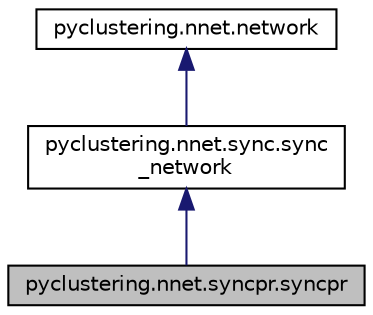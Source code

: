 digraph "pyclustering.nnet.syncpr.syncpr"
{
 // INTERACTIVE_SVG=YES
  edge [fontname="Helvetica",fontsize="10",labelfontname="Helvetica",labelfontsize="10"];
  node [fontname="Helvetica",fontsize="10",shape=record];
  Node0 [label="pyclustering.nnet.syncpr.syncpr",height=0.2,width=0.4,color="black", fillcolor="grey75", style="filled", fontcolor="black"];
  Node1 -> Node0 [dir="back",color="midnightblue",fontsize="10",style="solid",fontname="Helvetica"];
  Node1 [label="pyclustering.nnet.sync.sync\l_network",height=0.2,width=0.4,color="black", fillcolor="white", style="filled",URL="$db/de3/classpyclustering_1_1nnet_1_1sync_1_1sync__network.html",tooltip="Model of oscillatory network that is based on the Kuramoto model of synchronization. "];
  Node2 -> Node1 [dir="back",color="midnightblue",fontsize="10",style="solid",fontname="Helvetica"];
  Node2 [label="pyclustering.nnet.network",height=0.2,width=0.4,color="black", fillcolor="white", style="filled",URL="$d5/d9f/classpyclustering_1_1nnet_1_1network.html",tooltip="Common network description that consists of information about oscillators and connection between them..."];
}
